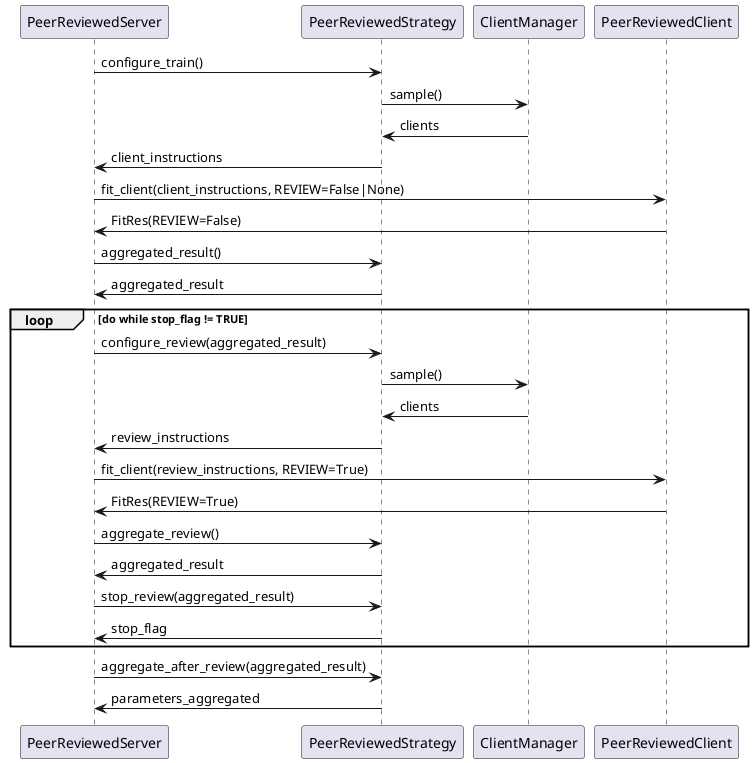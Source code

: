 @startuml sequenza
PeerReviewedServer -> PeerReviewedStrategy: configure_train()
PeerReviewedStrategy -> ClientManager: sample()
ClientManager -> PeerReviewedStrategy: clients
PeerReviewedStrategy -> PeerReviewedServer: client_instructions
PeerReviewedServer -> PeerReviewedClient: fit_client(client_instructions, REVIEW=False|None)
PeerReviewedClient -> PeerReviewedServer: FitRes(REVIEW=False)
PeerReviewedServer -> PeerReviewedStrategy: aggregated_result()
PeerReviewedStrategy -> PeerReviewedServer: aggregated_result
loop do while stop_flag != TRUE
    PeerReviewedServer -> PeerReviewedStrategy: configure_review(aggregated_result)
    PeerReviewedStrategy -> ClientManager: sample()
    ClientManager -> PeerReviewedStrategy: clients
    PeerReviewedStrategy -> PeerReviewedServer: review_instructions
    PeerReviewedServer -> PeerReviewedClient: fit_client(review_instructions, REVIEW=True)
    PeerReviewedClient -> PeerReviewedServer: FitRes(REVIEW=True)
    PeerReviewedServer -> PeerReviewedStrategy: aggregate_review()
    PeerReviewedStrategy -> PeerReviewedServer: aggregated_result
    PeerReviewedServer -> PeerReviewedStrategy: stop_review(aggregated_result)
    PeerReviewedStrategy -> PeerReviewedServer: stop_flag
end
PeerReviewedServer -> PeerReviewedStrategy: aggregate_after_review(aggregated_result)
PeerReviewedStrategy -> PeerReviewedServer: parameters_aggregated
@enduml